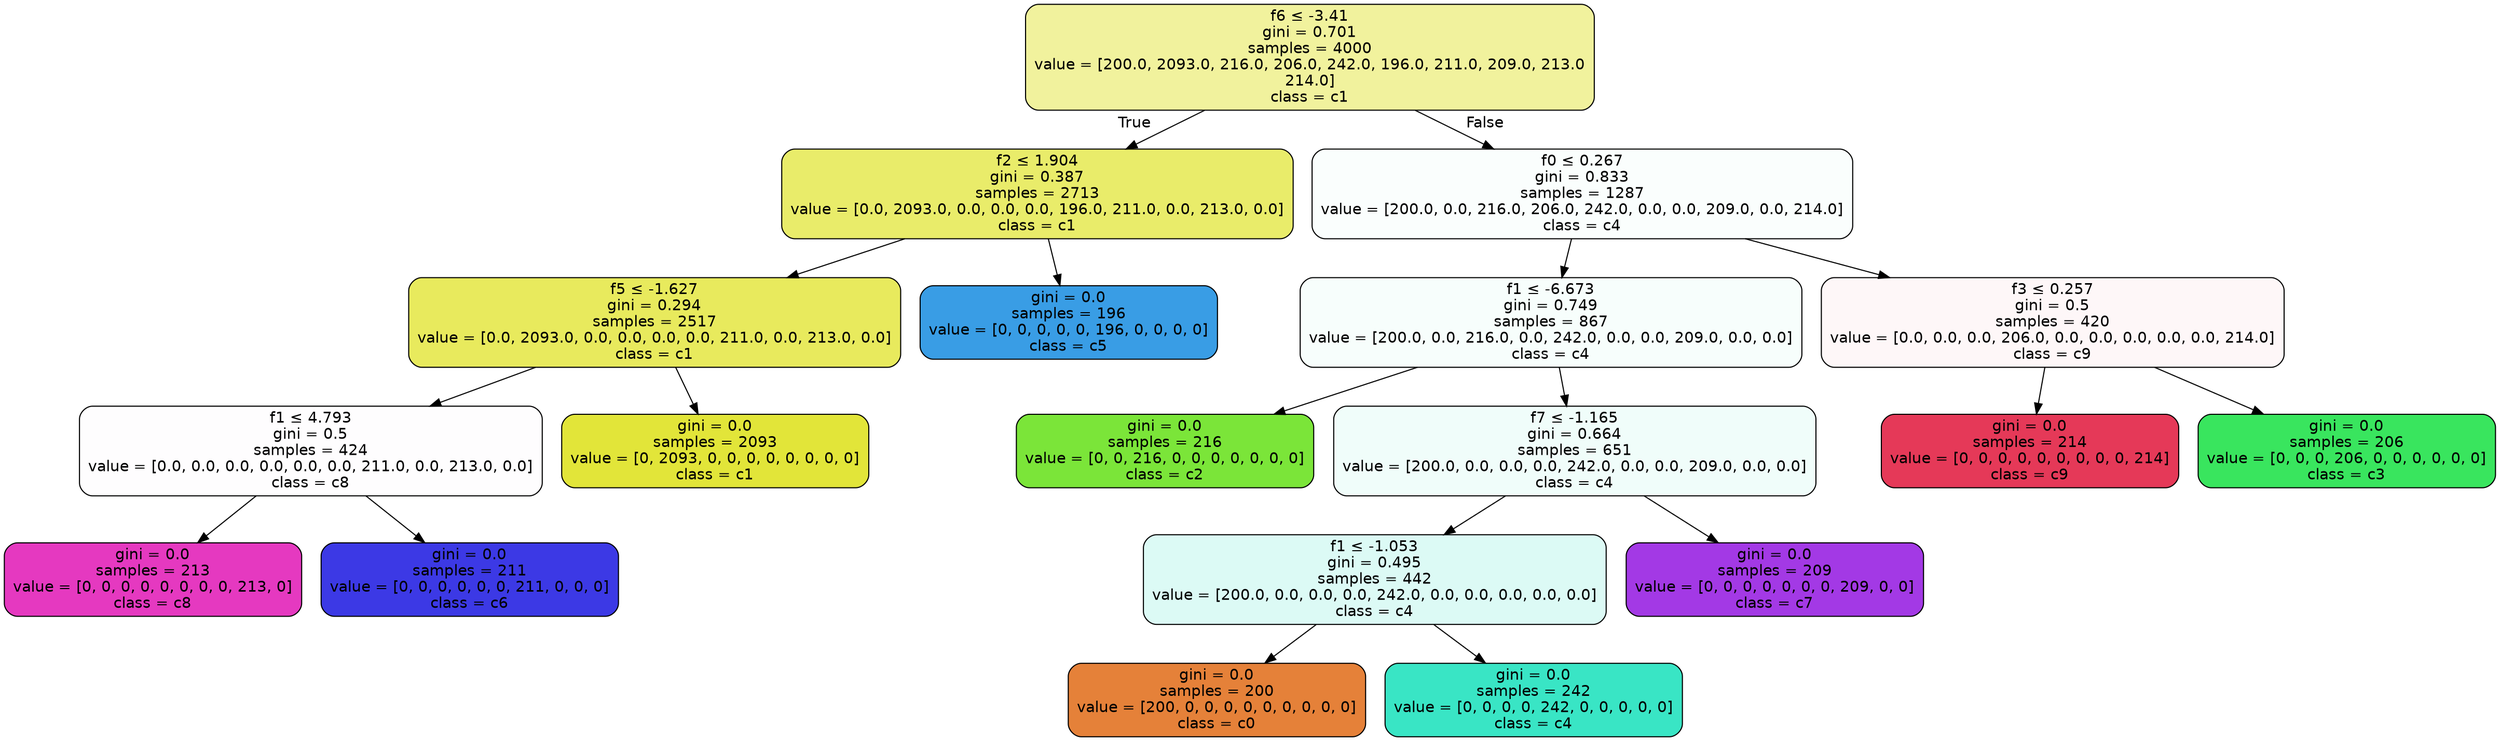 digraph Tree {
node [shape=box, style="filled, rounded", color="black", fontname=helvetica] ;
edge [fontname=helvetica] ;
0 [label=<f6 &le; -3.41<br/>gini = 0.701<br/>samples = 4000<br/>value = [200.0, 2093.0, 216.0, 206.0, 242.0, 196.0, 211.0, 209.0, 213.0<br/>214.0]<br/>class = c1>, fillcolor="#e2e5397e"] ;
1 [label=<f2 &le; 1.904<br/>gini = 0.387<br/>samples = 2713<br/>value = [0.0, 2093.0, 0.0, 0.0, 0.0, 196.0, 211.0, 0.0, 213.0, 0.0]<br/>class = c1>, fillcolor="#e2e539c0"] ;
0 -> 1 [labeldistance=2.5, labelangle=45, headlabel="True"] ;
2 [label=<f5 &le; -1.627<br/>gini = 0.294<br/>samples = 2517<br/>value = [0.0, 2093.0, 0.0, 0.0, 0.0, 0.0, 211.0, 0.0, 213.0, 0.0]<br/>class = c1>, fillcolor="#e2e539d0"] ;
1 -> 2 ;
3 [label=<f1 &le; 4.793<br/>gini = 0.5<br/>samples = 424<br/>value = [0.0, 0.0, 0.0, 0.0, 0.0, 0.0, 211.0, 0.0, 213.0, 0.0]<br/>class = c8>, fillcolor="#e539c002"] ;
2 -> 3 ;
4 [label=<gini = 0.0<br/>samples = 213<br/>value = [0, 0, 0, 0, 0, 0, 0, 0, 213, 0]<br/>class = c8>, fillcolor="#e539c0ff"] ;
3 -> 4 ;
5 [label=<gini = 0.0<br/>samples = 211<br/>value = [0, 0, 0, 0, 0, 0, 211, 0, 0, 0]<br/>class = c6>, fillcolor="#3c39e5ff"] ;
3 -> 5 ;
6 [label=<gini = 0.0<br/>samples = 2093<br/>value = [0, 2093, 0, 0, 0, 0, 0, 0, 0, 0]<br/>class = c1>, fillcolor="#e2e539ff"] ;
2 -> 6 ;
7 [label=<gini = 0.0<br/>samples = 196<br/>value = [0, 0, 0, 0, 0, 196, 0, 0, 0, 0]<br/>class = c5>, fillcolor="#399de5ff"] ;
1 -> 7 ;
8 [label=<f0 &le; 0.267<br/>gini = 0.833<br/>samples = 1287<br/>value = [200.0, 0.0, 216.0, 206.0, 242.0, 0.0, 0.0, 209.0, 0.0, 214.0]<br/>class = c4>, fillcolor="#39e5c506"] ;
0 -> 8 [labeldistance=2.5, labelangle=-45, headlabel="False"] ;
9 [label=<f1 &le; -6.673<br/>gini = 0.749<br/>samples = 867<br/>value = [200.0, 0.0, 216.0, 0.0, 242.0, 0.0, 0.0, 209.0, 0.0, 0.0]<br/>class = c4>, fillcolor="#39e5c50a"] ;
8 -> 9 ;
10 [label=<gini = 0.0<br/>samples = 216<br/>value = [0, 0, 216, 0, 0, 0, 0, 0, 0, 0]<br/>class = c2>, fillcolor="#7be539ff"] ;
9 -> 10 ;
11 [label=<f7 &le; -1.165<br/>gini = 0.664<br/>samples = 651<br/>value = [200.0, 0.0, 0.0, 0.0, 242.0, 0.0, 0.0, 209.0, 0.0, 0.0]<br/>class = c4>, fillcolor="#39e5c513"] ;
9 -> 11 ;
12 [label=<f1 &le; -1.053<br/>gini = 0.495<br/>samples = 442<br/>value = [200.0, 0.0, 0.0, 0.0, 242.0, 0.0, 0.0, 0.0, 0.0, 0.0]<br/>class = c4>, fillcolor="#39e5c52c"] ;
11 -> 12 ;
13 [label=<gini = 0.0<br/>samples = 200<br/>value = [200, 0, 0, 0, 0, 0, 0, 0, 0, 0]<br/>class = c0>, fillcolor="#e58139ff"] ;
12 -> 13 ;
14 [label=<gini = 0.0<br/>samples = 242<br/>value = [0, 0, 0, 0, 242, 0, 0, 0, 0, 0]<br/>class = c4>, fillcolor="#39e5c5ff"] ;
12 -> 14 ;
15 [label=<gini = 0.0<br/>samples = 209<br/>value = [0, 0, 0, 0, 0, 0, 0, 209, 0, 0]<br/>class = c7>, fillcolor="#a339e5ff"] ;
11 -> 15 ;
16 [label=<f3 &le; 0.257<br/>gini = 0.5<br/>samples = 420<br/>value = [0.0, 0.0, 0.0, 206.0, 0.0, 0.0, 0.0, 0.0, 0.0, 214.0]<br/>class = c9>, fillcolor="#e539580a"] ;
8 -> 16 ;
17 [label=<gini = 0.0<br/>samples = 214<br/>value = [0, 0, 0, 0, 0, 0, 0, 0, 0, 214]<br/>class = c9>, fillcolor="#e53958ff"] ;
16 -> 17 ;
18 [label=<gini = 0.0<br/>samples = 206<br/>value = [0, 0, 0, 206, 0, 0, 0, 0, 0, 0]<br/>class = c3>, fillcolor="#39e55eff"] ;
16 -> 18 ;
}
